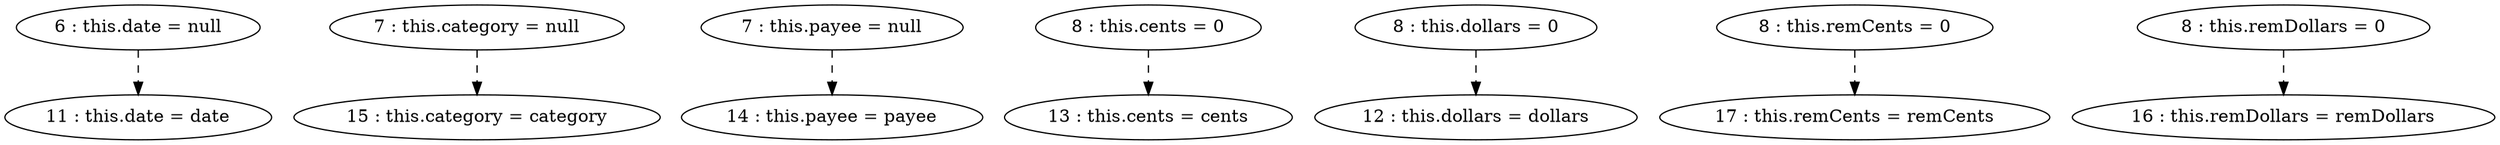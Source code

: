 digraph G {
"6 : this.date = null"
"6 : this.date = null" -> "11 : this.date = date" [style=dashed]
"7 : this.category = null"
"7 : this.category = null" -> "15 : this.category = category" [style=dashed]
"7 : this.payee = null"
"7 : this.payee = null" -> "14 : this.payee = payee" [style=dashed]
"8 : this.cents = 0"
"8 : this.cents = 0" -> "13 : this.cents = cents" [style=dashed]
"8 : this.dollars = 0"
"8 : this.dollars = 0" -> "12 : this.dollars = dollars" [style=dashed]
"8 : this.remCents = 0"
"8 : this.remCents = 0" -> "17 : this.remCents = remCents" [style=dashed]
"8 : this.remDollars = 0"
"8 : this.remDollars = 0" -> "16 : this.remDollars = remDollars" [style=dashed]
"11 : this.date = date"
"12 : this.dollars = dollars"
"13 : this.cents = cents"
"14 : this.payee = payee"
"15 : this.category = category"
"16 : this.remDollars = remDollars"
"17 : this.remCents = remCents"
}